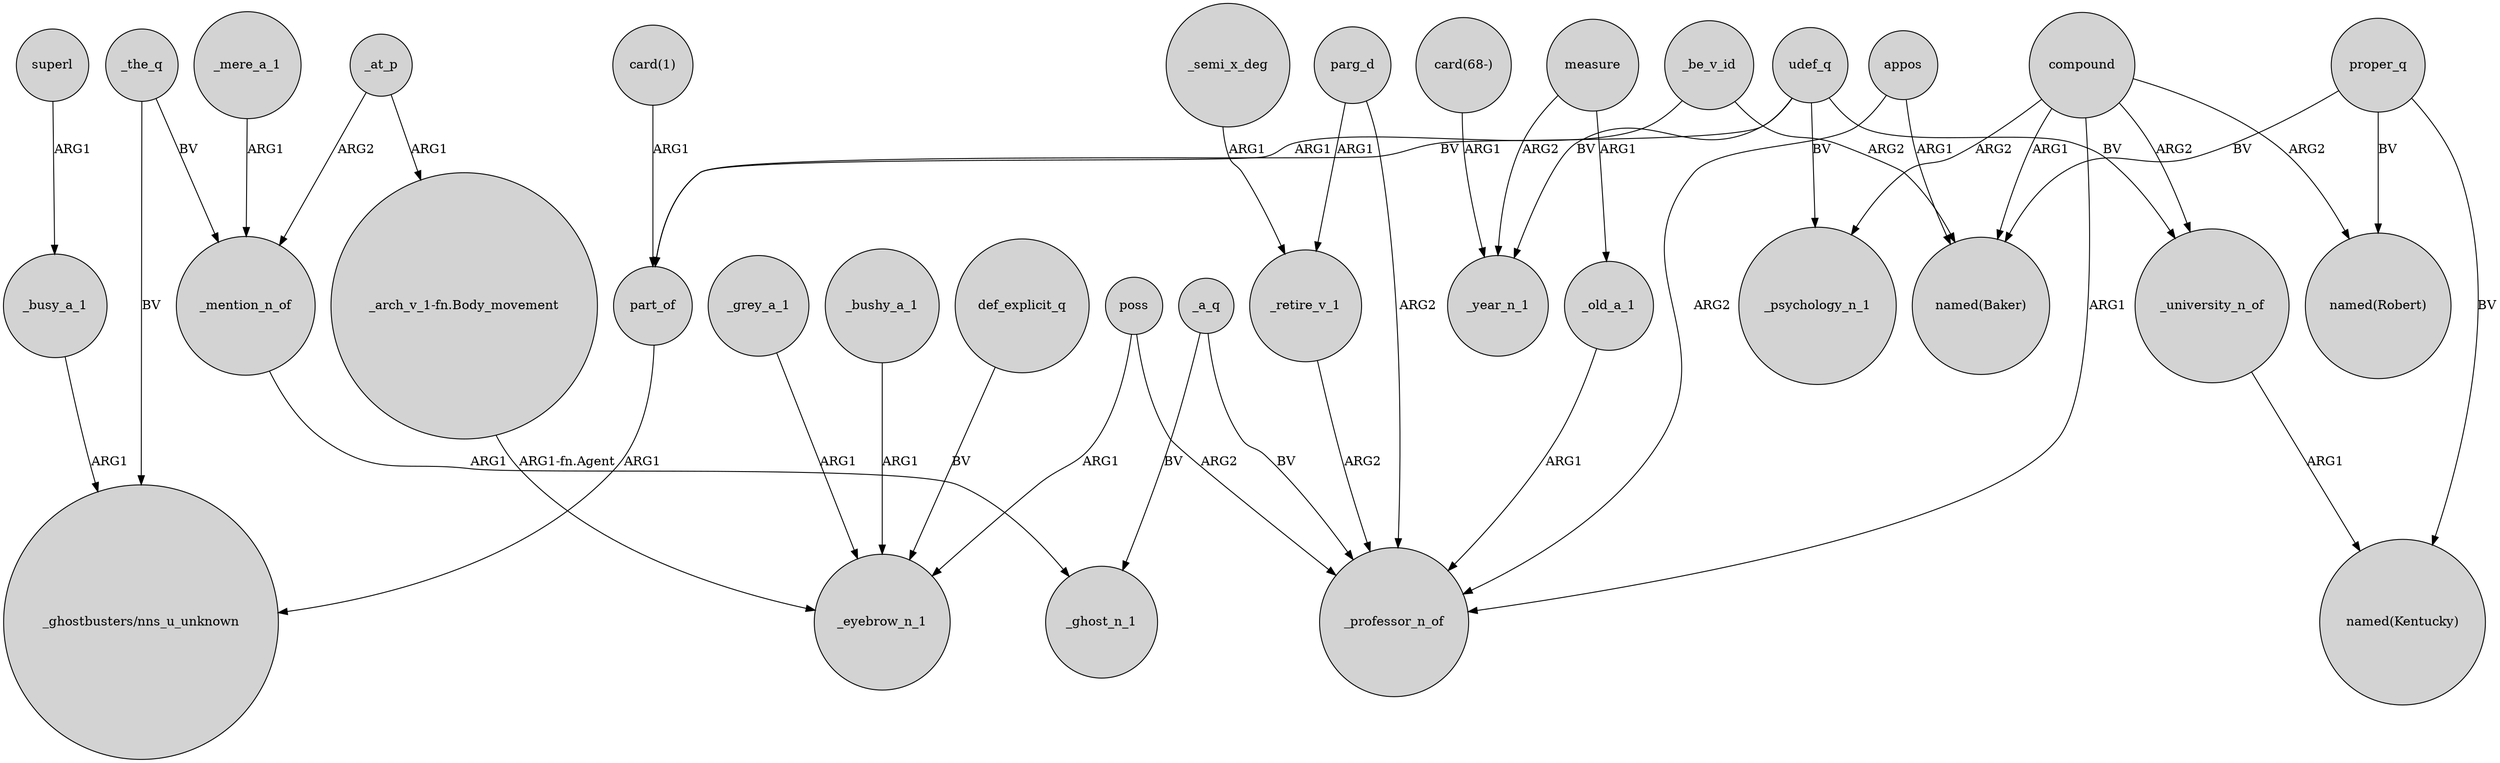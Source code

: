 digraph {
	node [shape=circle style=filled]
	_be_v_id -> part_of [label=ARG1]
	_the_q -> _mention_n_of [label=BV]
	udef_q -> part_of [label=BV]
	_bushy_a_1 -> _eyebrow_n_1 [label=ARG1]
	_the_q -> "_ghostbusters/nns_u_unknown" [label=BV]
	part_of -> "_ghostbusters/nns_u_unknown" [label=ARG1]
	_busy_a_1 -> "_ghostbusters/nns_u_unknown" [label=ARG1]
	measure -> _year_n_1 [label=ARG2]
	poss -> _professor_n_of [label=ARG2]
	_old_a_1 -> _professor_n_of [label=ARG1]
	_a_q -> _ghost_n_1 [label=BV]
	compound -> "named(Robert)" [label=ARG2]
	parg_d -> _retire_v_1 [label=ARG1]
	_retire_v_1 -> _professor_n_of [label=ARG2]
	"card(68-)" -> _year_n_1 [label=ARG1]
	def_explicit_q -> _eyebrow_n_1 [label=BV]
	compound -> _professor_n_of [label=ARG1]
	udef_q -> _university_n_of [label=BV]
	proper_q -> "named(Kentucky)" [label=BV]
	measure -> _old_a_1 [label=ARG1]
	_mention_n_of -> _ghost_n_1 [label=ARG1]
	_a_q -> _professor_n_of [label=BV]
	proper_q -> "named(Baker)" [label=BV]
	udef_q -> _psychology_n_1 [label=BV]
	_semi_x_deg -> _retire_v_1 [label=ARG1]
	compound -> _university_n_of [label=ARG2]
	proper_q -> "named(Robert)" [label=BV]
	parg_d -> _professor_n_of [label=ARG2]
	_at_p -> "_arch_v_1-fn.Body_movement" [label=ARG1]
	_be_v_id -> "named(Baker)" [label=ARG2]
	_grey_a_1 -> _eyebrow_n_1 [label=ARG1]
	"card(1)" -> part_of [label=ARG1]
	poss -> _eyebrow_n_1 [label=ARG1]
	superl -> _busy_a_1 [label=ARG1]
	_mere_a_1 -> _mention_n_of [label=ARG1]
	_at_p -> _mention_n_of [label=ARG2]
	udef_q -> _year_n_1 [label=BV]
	compound -> "named(Baker)" [label=ARG1]
	appos -> "named(Baker)" [label=ARG1]
	appos -> _professor_n_of [label=ARG2]
	"_arch_v_1-fn.Body_movement" -> _eyebrow_n_1 [label="ARG1-fn.Agent"]
	_university_n_of -> "named(Kentucky)" [label=ARG1]
	compound -> _psychology_n_1 [label=ARG2]
}
